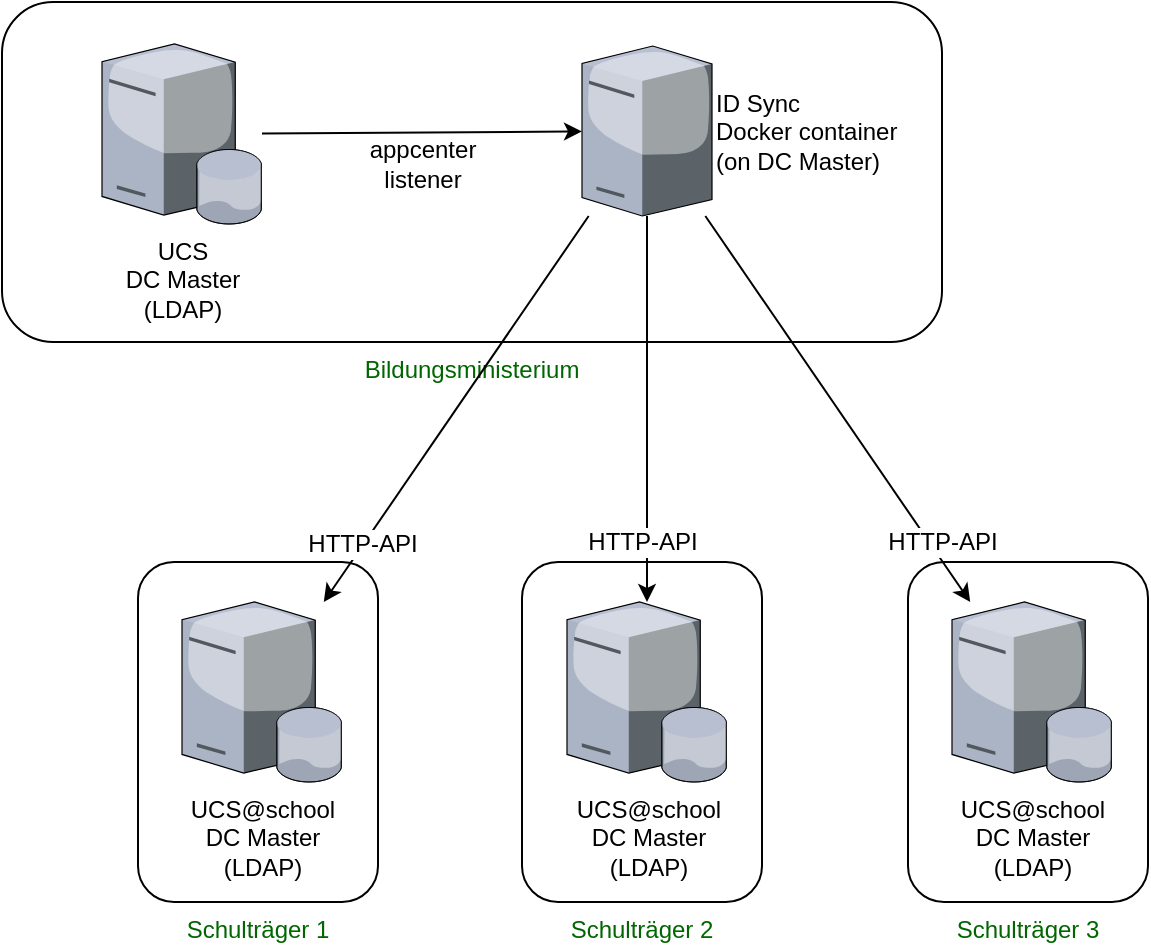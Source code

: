 <mxfile version="11.1.4" type="device"><diagram name="Page-1" id="e3a06f82-3646-2815-327d-82caf3d4e204"><mxGraphModel dx="1102" dy="1002" grid="1" gridSize="10" guides="1" tooltips="1" connect="1" arrows="1" fold="1" page="1" pageScale="1.5" pageWidth="1169" pageHeight="826" background="none" math="0" shadow="0"><root><mxCell id="0" style=";html=1;"/><mxCell id="1" style=";html=1;" parent="0"/><mxCell id="Fv9wVL-wuWfZurTPlImG-31" value="&lt;font color=&quot;#006600&quot;&gt;Bildungsministerium&lt;/font&gt;" style="rounded=1;whiteSpace=wrap;html=1;labelPosition=center;verticalLabelPosition=bottom;align=center;verticalAlign=top;" parent="1" vertex="1"><mxGeometry x="230" y="140" width="470" height="170" as="geometry"/></mxCell><mxCell id="Fv9wVL-wuWfZurTPlImG-28" value="&lt;font color=&quot;#006600&quot;&gt;Schulträger 3&lt;/font&gt;" style="rounded=1;whiteSpace=wrap;html=1;labelPosition=center;verticalLabelPosition=bottom;align=center;verticalAlign=top;" parent="1" vertex="1"><mxGeometry x="683" y="420" width="120" height="170" as="geometry"/></mxCell><mxCell id="Fv9wVL-wuWfZurTPlImG-26" value="&lt;font color=&quot;#006600&quot;&gt;Schulträger 2&lt;br&gt;&lt;/font&gt;" style="rounded=1;whiteSpace=wrap;html=1;labelPosition=center;verticalLabelPosition=bottom;align=center;verticalAlign=top;" parent="1" vertex="1"><mxGeometry x="490" y="420" width="120" height="170" as="geometry"/></mxCell><mxCell id="Fv9wVL-wuWfZurTPlImG-25" value="&lt;font color=&quot;#006600&quot;&gt;Schulträger 1&lt;/font&gt;" style="rounded=1;whiteSpace=wrap;html=1;labelPosition=center;verticalLabelPosition=bottom;align=center;verticalAlign=top;" parent="1" vertex="1"><mxGeometry x="298" y="420" width="120" height="170" as="geometry"/></mxCell><mxCell id="Fv9wVL-wuWfZurTPlImG-5" value="UCS&lt;br&gt;DC Master&lt;br&gt;(LDAP)" style="verticalLabelPosition=bottom;aspect=fixed;html=1;verticalAlign=top;strokeColor=none;align=center;outlineConnect=0;shape=mxgraph.citrix.database_server;" parent="1" vertex="1"><mxGeometry x="280" y="161" width="80" height="90" as="geometry"/></mxCell><mxCell id="Fv9wVL-wuWfZurTPlImG-6" value="ID Sync&lt;br&gt;Docker container&lt;br&gt;(on DC Master)" style="verticalLabelPosition=middle;aspect=fixed;html=1;verticalAlign=middle;strokeColor=none;align=left;outlineConnect=0;shape=mxgraph.citrix.tower_server;labelPosition=right;spacingRight=0;" parent="1" vertex="1"><mxGeometry x="520" y="162" width="65" height="85" as="geometry"/></mxCell><mxCell id="Fv9wVL-wuWfZurTPlImG-7" value="" style="endArrow=classic;html=1;" parent="1" source="Fv9wVL-wuWfZurTPlImG-5" target="Fv9wVL-wuWfZurTPlImG-6" edge="1"><mxGeometry width="50" height="50" relative="1" as="geometry"><mxPoint x="320" y="204.236" as="sourcePoint"/><mxPoint x="484" y="205.252" as="targetPoint"/></mxGeometry></mxCell><mxCell id="Fv9wVL-wuWfZurTPlImG-8" value="appcenter&lt;br&gt;listener" style="text;html=1;resizable=0;points=[];align=center;verticalAlign=middle;labelBackgroundColor=#ffffff;" parent="Fv9wVL-wuWfZurTPlImG-7" vertex="1" connectable="0"><mxGeometry x="0.342" relative="1" as="geometry"><mxPoint x="-28" y="16" as="offset"/></mxGeometry></mxCell><mxCell id="Fv9wVL-wuWfZurTPlImG-9" value="UCS@school&lt;br&gt;DC Master&lt;br&gt;(LDAP)" style="verticalLabelPosition=bottom;aspect=fixed;html=1;verticalAlign=top;strokeColor=none;align=center;outlineConnect=0;shape=mxgraph.citrix.database_server;" parent="1" vertex="1"><mxGeometry x="320" y="440" width="80" height="90" as="geometry"/></mxCell><mxCell id="Fv9wVL-wuWfZurTPlImG-10" value="UCS@school&lt;br&gt;DC Master&lt;br&gt;(LDAP)" style="verticalLabelPosition=bottom;aspect=fixed;html=1;verticalAlign=top;strokeColor=none;align=center;outlineConnect=0;shape=mxgraph.citrix.database_server;" parent="1" vertex="1"><mxGeometry x="512.5" y="440" width="80" height="90" as="geometry"/></mxCell><mxCell id="Fv9wVL-wuWfZurTPlImG-11" value="UCS@school&lt;br&gt;DC Master&lt;br&gt;(LDAP)" style="verticalLabelPosition=bottom;aspect=fixed;html=1;verticalAlign=top;strokeColor=none;align=center;outlineConnect=0;shape=mxgraph.citrix.database_server;" parent="1" vertex="1"><mxGeometry x="705" y="440" width="80" height="90" as="geometry"/></mxCell><mxCell id="Fv9wVL-wuWfZurTPlImG-12" value="" style="endArrow=classic;html=1;" parent="1" source="Fv9wVL-wuWfZurTPlImG-6" target="Fv9wVL-wuWfZurTPlImG-10" edge="1"><mxGeometry width="50" height="50" relative="1" as="geometry"><mxPoint x="480" y="361.242" as="sourcePoint"/><mxPoint x="640" y="360.21" as="targetPoint"/></mxGeometry></mxCell><mxCell id="p7PzKAsiORyZHISJg6rD-2" value="HTTP-API" style="text;html=1;resizable=0;points=[];align=center;verticalAlign=middle;labelBackgroundColor=#ffffff;" parent="Fv9wVL-wuWfZurTPlImG-12" vertex="1" connectable="0"><mxGeometry x="0.181" y="1" relative="1" as="geometry"><mxPoint x="-3.5" y="49" as="offset"/></mxGeometry></mxCell><mxCell id="Fv9wVL-wuWfZurTPlImG-14" value="" style="endArrow=classic;html=1;" parent="1" source="Fv9wVL-wuWfZurTPlImG-6" target="Fv9wVL-wuWfZurTPlImG-9" edge="1"><mxGeometry width="50" height="50" relative="1" as="geometry"><mxPoint x="440" y="270" as="sourcePoint"/><mxPoint x="440" y="463" as="targetPoint"/></mxGeometry></mxCell><mxCell id="p7PzKAsiORyZHISJg6rD-1" value="HTTP-API" style="text;html=1;resizable=0;points=[];align=center;verticalAlign=middle;labelBackgroundColor=#ffffff;" parent="Fv9wVL-wuWfZurTPlImG-14" vertex="1" connectable="0"><mxGeometry x="0.123" y="-2" relative="1" as="geometry"><mxPoint x="-37.5" y="56" as="offset"/></mxGeometry></mxCell><mxCell id="Fv9wVL-wuWfZurTPlImG-16" value="" style="endArrow=classic;html=1;" parent="1" source="Fv9wVL-wuWfZurTPlImG-6" target="Fv9wVL-wuWfZurTPlImG-11" edge="1"><mxGeometry width="50" height="50" relative="1" as="geometry"><mxPoint x="562.5" y="257" as="sourcePoint"/><mxPoint x="562.5" y="450" as="targetPoint"/></mxGeometry></mxCell><mxCell id="p7PzKAsiORyZHISJg6rD-3" value="HTTP-API" style="text;html=1;resizable=0;points=[];align=center;verticalAlign=middle;labelBackgroundColor=#ffffff;" parent="Fv9wVL-wuWfZurTPlImG-16" vertex="1" connectable="0"><mxGeometry x="0.272" y="1" relative="1" as="geometry"><mxPoint x="33" y="40.5" as="offset"/></mxGeometry></mxCell></root></mxGraphModel></diagram></mxfile>